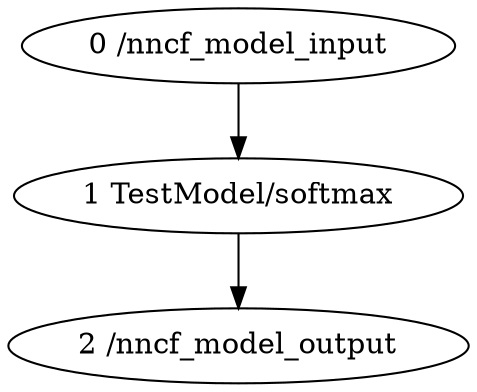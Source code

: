 strict digraph  {
"0 /nncf_model_input" [id=0, scope="", type=nncf_model_input];
"1 TestModel/softmax" [id=1, scope=TestModel, type=softmax];
"2 /nncf_model_output" [id=2, scope="", type=nncf_model_output];
"0 /nncf_model_input" -> "1 TestModel/softmax";
"1 TestModel/softmax" -> "2 /nncf_model_output";
}
